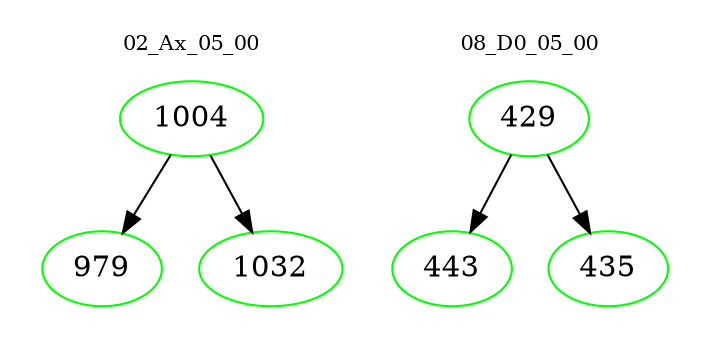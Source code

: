 digraph{
subgraph cluster_0 {
color = white
label = "02_Ax_05_00";
fontsize=10;
T0_1004 [label="1004", color="green"]
T0_1004 -> T0_979 [color="black"]
T0_979 [label="979", color="green"]
T0_1004 -> T0_1032 [color="black"]
T0_1032 [label="1032", color="green"]
}
subgraph cluster_1 {
color = white
label = "08_D0_05_00";
fontsize=10;
T1_429 [label="429", color="green"]
T1_429 -> T1_443 [color="black"]
T1_443 [label="443", color="green"]
T1_429 -> T1_435 [color="black"]
T1_435 [label="435", color="green"]
}
}
